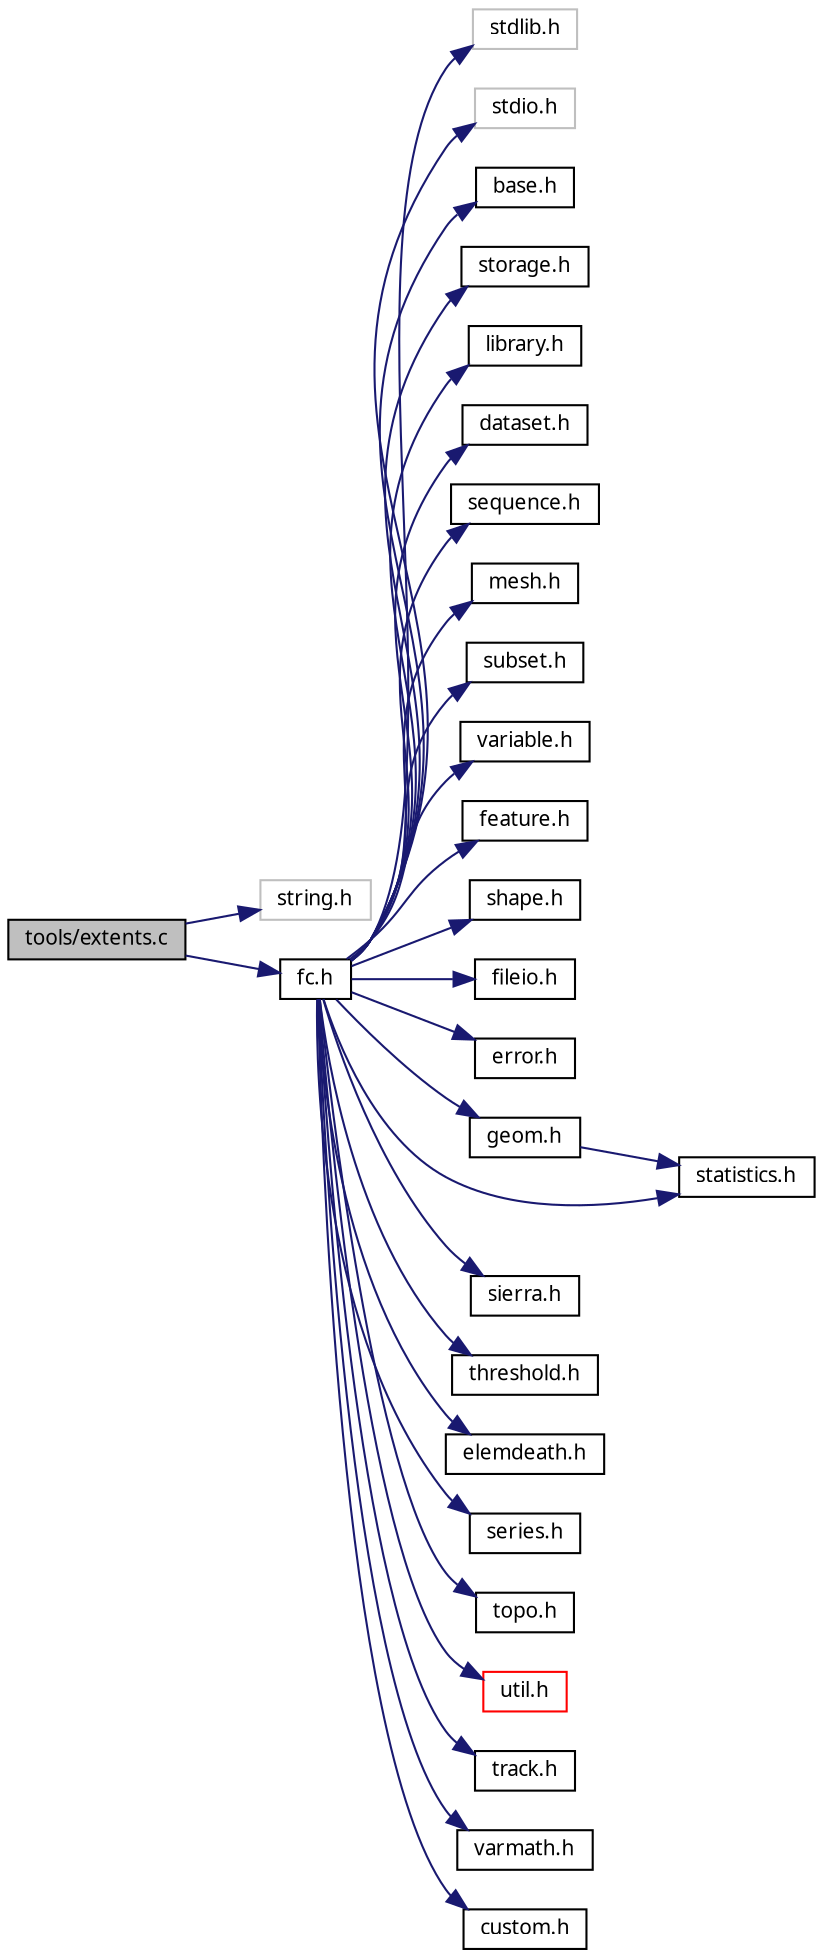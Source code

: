 digraph G
{
  edge [fontname="FreeSans.ttf",fontsize=10,labelfontname="FreeSans.ttf",labelfontsize=10];
  node [fontname="FreeSans.ttf",fontsize=10,shape=record];
  rankdir=LR;
  Node1 [label="tools/extents.c",height=0.2,width=0.4,color="black", fillcolor="grey75", style="filled" fontcolor="black"];
  Node1 -> Node2 [color="midnightblue",fontsize=10,style="solid",fontname="FreeSans.ttf"];
  Node2 [label="string.h",height=0.2,width=0.4,color="grey75", fillcolor="white", style="filled"];
  Node1 -> Node3 [color="midnightblue",fontsize=10,style="solid",fontname="FreeSans.ttf"];
  Node3 [label="fc.h",height=0.2,width=0.4,color="black", fillcolor="white", style="filled",URL="$fc_8h.html"];
  Node3 -> Node4 [color="midnightblue",fontsize=10,style="solid",fontname="FreeSans.ttf"];
  Node4 [label="stdlib.h",height=0.2,width=0.4,color="grey75", fillcolor="white", style="filled"];
  Node3 -> Node5 [color="midnightblue",fontsize=10,style="solid",fontname="FreeSans.ttf"];
  Node5 [label="stdio.h",height=0.2,width=0.4,color="grey75", fillcolor="white", style="filled"];
  Node3 -> Node6 [color="midnightblue",fontsize=10,style="solid",fontname="FreeSans.ttf"];
  Node6 [label="base.h",height=0.2,width=0.4,color="black", fillcolor="white", style="filled",URL="$base_8h.html"];
  Node3 -> Node7 [color="midnightblue",fontsize=10,style="solid",fontname="FreeSans.ttf"];
  Node7 [label="storage.h",height=0.2,width=0.4,color="black", fillcolor="white", style="filled",URL="$storage_8h.html"];
  Node3 -> Node8 [color="midnightblue",fontsize=10,style="solid",fontname="FreeSans.ttf"];
  Node8 [label="library.h",height=0.2,width=0.4,color="black", fillcolor="white", style="filled",URL="$library_8h.html"];
  Node3 -> Node9 [color="midnightblue",fontsize=10,style="solid",fontname="FreeSans.ttf"];
  Node9 [label="dataset.h",height=0.2,width=0.4,color="black", fillcolor="white", style="filled",URL="$dataset_8h.html"];
  Node3 -> Node10 [color="midnightblue",fontsize=10,style="solid",fontname="FreeSans.ttf"];
  Node10 [label="sequence.h",height=0.2,width=0.4,color="black", fillcolor="white", style="filled",URL="$sequence_8h.html"];
  Node3 -> Node11 [color="midnightblue",fontsize=10,style="solid",fontname="FreeSans.ttf"];
  Node11 [label="mesh.h",height=0.2,width=0.4,color="black", fillcolor="white", style="filled",URL="$mesh_8h.html"];
  Node3 -> Node12 [color="midnightblue",fontsize=10,style="solid",fontname="FreeSans.ttf"];
  Node12 [label="subset.h",height=0.2,width=0.4,color="black", fillcolor="white", style="filled",URL="$subset_8h.html"];
  Node3 -> Node13 [color="midnightblue",fontsize=10,style="solid",fontname="FreeSans.ttf"];
  Node13 [label="variable.h",height=0.2,width=0.4,color="black", fillcolor="white", style="filled",URL="$variable_8h.html"];
  Node3 -> Node14 [color="midnightblue",fontsize=10,style="solid",fontname="FreeSans.ttf"];
  Node14 [label="feature.h",height=0.2,width=0.4,color="black", fillcolor="white", style="filled",URL="$feature_8h.html"];
  Node3 -> Node15 [color="midnightblue",fontsize=10,style="solid",fontname="FreeSans.ttf"];
  Node15 [label="shape.h",height=0.2,width=0.4,color="black", fillcolor="white", style="filled",URL="$shape_8h.html"];
  Node3 -> Node16 [color="midnightblue",fontsize=10,style="solid",fontname="FreeSans.ttf"];
  Node16 [label="fileio.h",height=0.2,width=0.4,color="black", fillcolor="white", style="filled",URL="$fileio_8h.html"];
  Node3 -> Node17 [color="midnightblue",fontsize=10,style="solid",fontname="FreeSans.ttf"];
  Node17 [label="error.h",height=0.2,width=0.4,color="black", fillcolor="white", style="filled",URL="$error_8h.html"];
  Node3 -> Node18 [color="midnightblue",fontsize=10,style="solid",fontname="FreeSans.ttf"];
  Node18 [label="geom.h",height=0.2,width=0.4,color="black", fillcolor="white", style="filled",URL="$geom_8h.html"];
  Node18 -> Node19 [color="midnightblue",fontsize=10,style="solid",fontname="FreeSans.ttf"];
  Node19 [label="statistics.h",height=0.2,width=0.4,color="black", fillcolor="white", style="filled",URL="$statistics_8h.html"];
  Node3 -> Node20 [color="midnightblue",fontsize=10,style="solid",fontname="FreeSans.ttf"];
  Node20 [label="sierra.h",height=0.2,width=0.4,color="black", fillcolor="white", style="filled",URL="$sierra_8h.html"];
  Node3 -> Node19 [color="midnightblue",fontsize=10,style="solid",fontname="FreeSans.ttf"];
  Node3 -> Node21 [color="midnightblue",fontsize=10,style="solid",fontname="FreeSans.ttf"];
  Node21 [label="threshold.h",height=0.2,width=0.4,color="black", fillcolor="white", style="filled",URL="$threshold_8h.html"];
  Node3 -> Node22 [color="midnightblue",fontsize=10,style="solid",fontname="FreeSans.ttf"];
  Node22 [label="elemdeath.h",height=0.2,width=0.4,color="black", fillcolor="white", style="filled",URL="$elemdeath_8h.html"];
  Node3 -> Node23 [color="midnightblue",fontsize=10,style="solid",fontname="FreeSans.ttf"];
  Node23 [label="series.h",height=0.2,width=0.4,color="black", fillcolor="white", style="filled",URL="$series_8h.html"];
  Node3 -> Node24 [color="midnightblue",fontsize=10,style="solid",fontname="FreeSans.ttf"];
  Node24 [label="topo.h",height=0.2,width=0.4,color="black", fillcolor="white", style="filled",URL="$topo_8h.html"];
  Node3 -> Node25 [color="midnightblue",fontsize=10,style="solid",fontname="FreeSans.ttf"];
  Node25 [label="util.h",height=0.2,width=0.4,color="red", fillcolor="white", style="filled",URL="$util_8h.html"];
  Node3 -> Node26 [color="midnightblue",fontsize=10,style="solid",fontname="FreeSans.ttf"];
  Node26 [label="track.h",height=0.2,width=0.4,color="black", fillcolor="white", style="filled",URL="$track_8h.html"];
  Node3 -> Node27 [color="midnightblue",fontsize=10,style="solid",fontname="FreeSans.ttf"];
  Node27 [label="varmath.h",height=0.2,width=0.4,color="black", fillcolor="white", style="filled",URL="$varmath_8h.html"];
  Node3 -> Node28 [color="midnightblue",fontsize=10,style="solid",fontname="FreeSans.ttf"];
  Node28 [label="custom.h",height=0.2,width=0.4,color="black", fillcolor="white", style="filled",URL="$custom_8h.html"];
}
